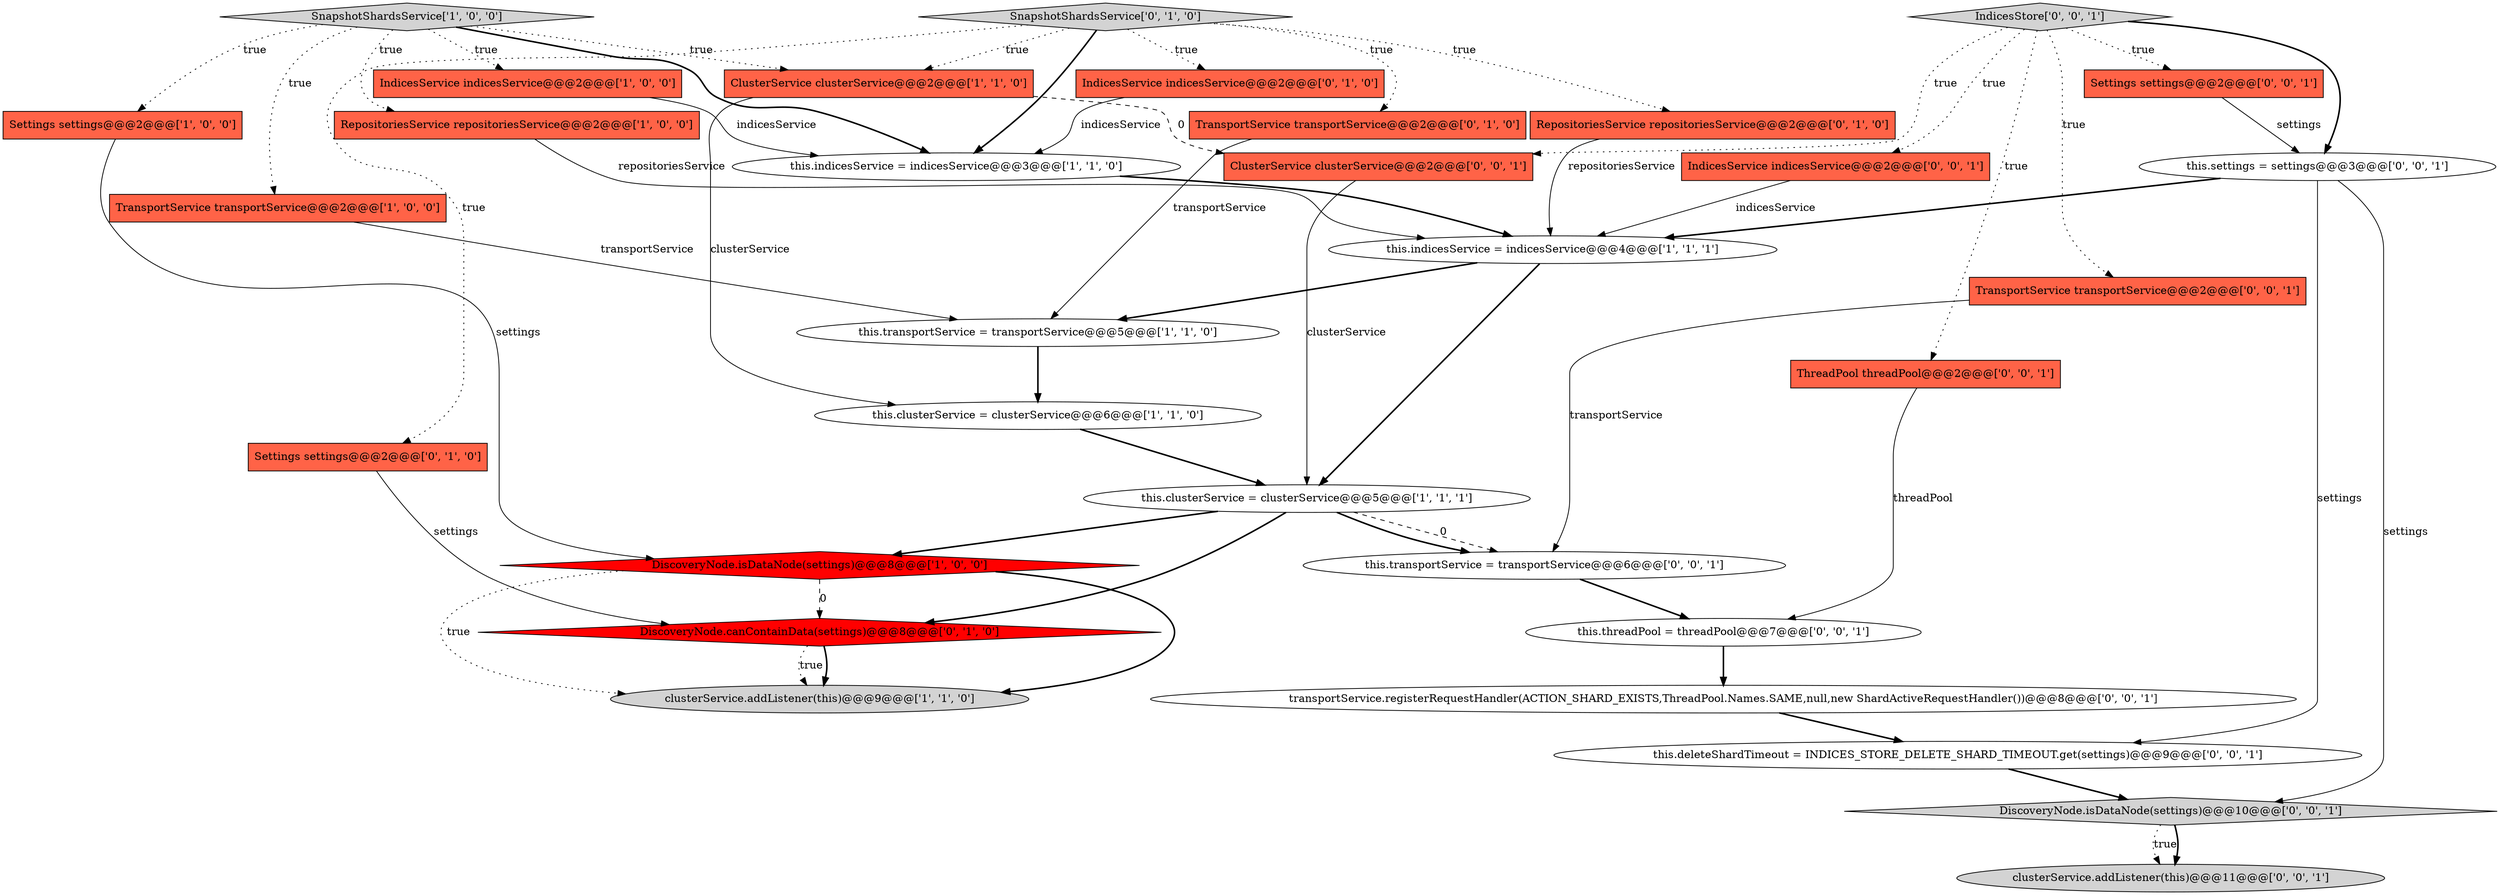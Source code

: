 digraph {
10 [style = filled, label = "ClusterService clusterService@@@2@@@['1', '1', '0']", fillcolor = tomato, shape = box image = "AAA0AAABBB1BBB"];
16 [style = filled, label = "SnapshotShardsService['0', '1', '0']", fillcolor = lightgray, shape = diamond image = "AAA0AAABBB2BBB"];
13 [style = filled, label = "TransportService transportService@@@2@@@['0', '1', '0']", fillcolor = tomato, shape = box image = "AAA0AAABBB2BBB"];
27 [style = filled, label = "TransportService transportService@@@2@@@['0', '0', '1']", fillcolor = tomato, shape = box image = "AAA0AAABBB3BBB"];
31 [style = filled, label = "ClusterService clusterService@@@2@@@['0', '0', '1']", fillcolor = tomato, shape = box image = "AAA0AAABBB3BBB"];
12 [style = filled, label = "this.clusterService = clusterService@@@6@@@['1', '1', '0']", fillcolor = white, shape = ellipse image = "AAA0AAABBB1BBB"];
18 [style = filled, label = "DiscoveryNode.canContainData(settings)@@@8@@@['0', '1', '0']", fillcolor = red, shape = diamond image = "AAA1AAABBB2BBB"];
2 [style = filled, label = "TransportService transportService@@@2@@@['1', '0', '0']", fillcolor = tomato, shape = box image = "AAA0AAABBB1BBB"];
17 [style = filled, label = "RepositoriesService repositoriesService@@@2@@@['0', '1', '0']", fillcolor = tomato, shape = box image = "AAA0AAABBB2BBB"];
4 [style = filled, label = "clusterService.addListener(this)@@@9@@@['1', '1', '0']", fillcolor = lightgray, shape = ellipse image = "AAA0AAABBB1BBB"];
30 [style = filled, label = "Settings settings@@@2@@@['0', '0', '1']", fillcolor = tomato, shape = box image = "AAA0AAABBB3BBB"];
25 [style = filled, label = "ThreadPool threadPool@@@2@@@['0', '0', '1']", fillcolor = tomato, shape = box image = "AAA0AAABBB3BBB"];
6 [style = filled, label = "this.transportService = transportService@@@5@@@['1', '1', '0']", fillcolor = white, shape = ellipse image = "AAA0AAABBB1BBB"];
29 [style = filled, label = "this.threadPool = threadPool@@@7@@@['0', '0', '1']", fillcolor = white, shape = ellipse image = "AAA0AAABBB3BBB"];
3 [style = filled, label = "IndicesService indicesService@@@2@@@['1', '0', '0']", fillcolor = tomato, shape = box image = "AAA0AAABBB1BBB"];
1 [style = filled, label = "RepositoriesService repositoriesService@@@2@@@['1', '0', '0']", fillcolor = tomato, shape = box image = "AAA0AAABBB1BBB"];
23 [style = filled, label = "this.deleteShardTimeout = INDICES_STORE_DELETE_SHARD_TIMEOUT.get(settings)@@@9@@@['0', '0', '1']", fillcolor = white, shape = ellipse image = "AAA0AAABBB3BBB"];
21 [style = filled, label = "IndicesService indicesService@@@2@@@['0', '0', '1']", fillcolor = tomato, shape = box image = "AAA0AAABBB3BBB"];
11 [style = filled, label = "this.indicesService = indicesService@@@3@@@['1', '1', '0']", fillcolor = white, shape = ellipse image = "AAA0AAABBB1BBB"];
0 [style = filled, label = "this.clusterService = clusterService@@@5@@@['1', '1', '1']", fillcolor = white, shape = ellipse image = "AAA0AAABBB1BBB"];
7 [style = filled, label = "this.indicesService = indicesService@@@4@@@['1', '1', '1']", fillcolor = white, shape = ellipse image = "AAA0AAABBB1BBB"];
28 [style = filled, label = "clusterService.addListener(this)@@@11@@@['0', '0', '1']", fillcolor = lightgray, shape = ellipse image = "AAA0AAABBB3BBB"];
26 [style = filled, label = "this.settings = settings@@@3@@@['0', '0', '1']", fillcolor = white, shape = ellipse image = "AAA0AAABBB3BBB"];
19 [style = filled, label = "DiscoveryNode.isDataNode(settings)@@@10@@@['0', '0', '1']", fillcolor = lightgray, shape = diamond image = "AAA0AAABBB3BBB"];
14 [style = filled, label = "IndicesService indicesService@@@2@@@['0', '1', '0']", fillcolor = tomato, shape = box image = "AAA0AAABBB2BBB"];
15 [style = filled, label = "Settings settings@@@2@@@['0', '1', '0']", fillcolor = tomato, shape = box image = "AAA0AAABBB2BBB"];
20 [style = filled, label = "this.transportService = transportService@@@6@@@['0', '0', '1']", fillcolor = white, shape = ellipse image = "AAA0AAABBB3BBB"];
8 [style = filled, label = "SnapshotShardsService['1', '0', '0']", fillcolor = lightgray, shape = diamond image = "AAA0AAABBB1BBB"];
5 [style = filled, label = "Settings settings@@@2@@@['1', '0', '0']", fillcolor = tomato, shape = box image = "AAA0AAABBB1BBB"];
22 [style = filled, label = "transportService.registerRequestHandler(ACTION_SHARD_EXISTS,ThreadPool.Names.SAME,null,new ShardActiveRequestHandler())@@@8@@@['0', '0', '1']", fillcolor = white, shape = ellipse image = "AAA0AAABBB3BBB"];
9 [style = filled, label = "DiscoveryNode.isDataNode(settings)@@@8@@@['1', '0', '0']", fillcolor = red, shape = diamond image = "AAA1AAABBB1BBB"];
24 [style = filled, label = "IndicesStore['0', '0', '1']", fillcolor = lightgray, shape = diamond image = "AAA0AAABBB3BBB"];
30->26 [style = solid, label="settings"];
27->20 [style = solid, label="transportService"];
0->9 [style = bold, label=""];
17->7 [style = solid, label="repositoriesService"];
16->11 [style = bold, label=""];
26->7 [style = bold, label=""];
16->13 [style = dotted, label="true"];
20->29 [style = bold, label=""];
24->25 [style = dotted, label="true"];
8->2 [style = dotted, label="true"];
9->18 [style = dashed, label="0"];
26->19 [style = solid, label="settings"];
9->4 [style = bold, label=""];
16->17 [style = dotted, label="true"];
24->31 [style = dotted, label="true"];
14->11 [style = solid, label="indicesService"];
10->31 [style = dashed, label="0"];
24->30 [style = dotted, label="true"];
7->0 [style = bold, label=""];
8->10 [style = dotted, label="true"];
24->27 [style = dotted, label="true"];
0->20 [style = dashed, label="0"];
12->0 [style = bold, label=""];
22->23 [style = bold, label=""];
16->10 [style = dotted, label="true"];
8->3 [style = dotted, label="true"];
21->7 [style = solid, label="indicesService"];
3->11 [style = solid, label="indicesService"];
8->1 [style = dotted, label="true"];
24->26 [style = bold, label=""];
5->9 [style = solid, label="settings"];
19->28 [style = dotted, label="true"];
2->6 [style = solid, label="transportService"];
26->23 [style = solid, label="settings"];
18->4 [style = bold, label=""];
13->6 [style = solid, label="transportService"];
8->5 [style = dotted, label="true"];
23->19 [style = bold, label=""];
7->6 [style = bold, label=""];
25->29 [style = solid, label="threadPool"];
16->14 [style = dotted, label="true"];
9->4 [style = dotted, label="true"];
0->18 [style = bold, label=""];
0->20 [style = bold, label=""];
18->4 [style = dotted, label="true"];
19->28 [style = bold, label=""];
29->22 [style = bold, label=""];
15->18 [style = solid, label="settings"];
10->12 [style = solid, label="clusterService"];
24->21 [style = dotted, label="true"];
8->11 [style = bold, label=""];
11->7 [style = bold, label=""];
31->0 [style = solid, label="clusterService"];
1->7 [style = solid, label="repositoriesService"];
16->15 [style = dotted, label="true"];
6->12 [style = bold, label=""];
}

